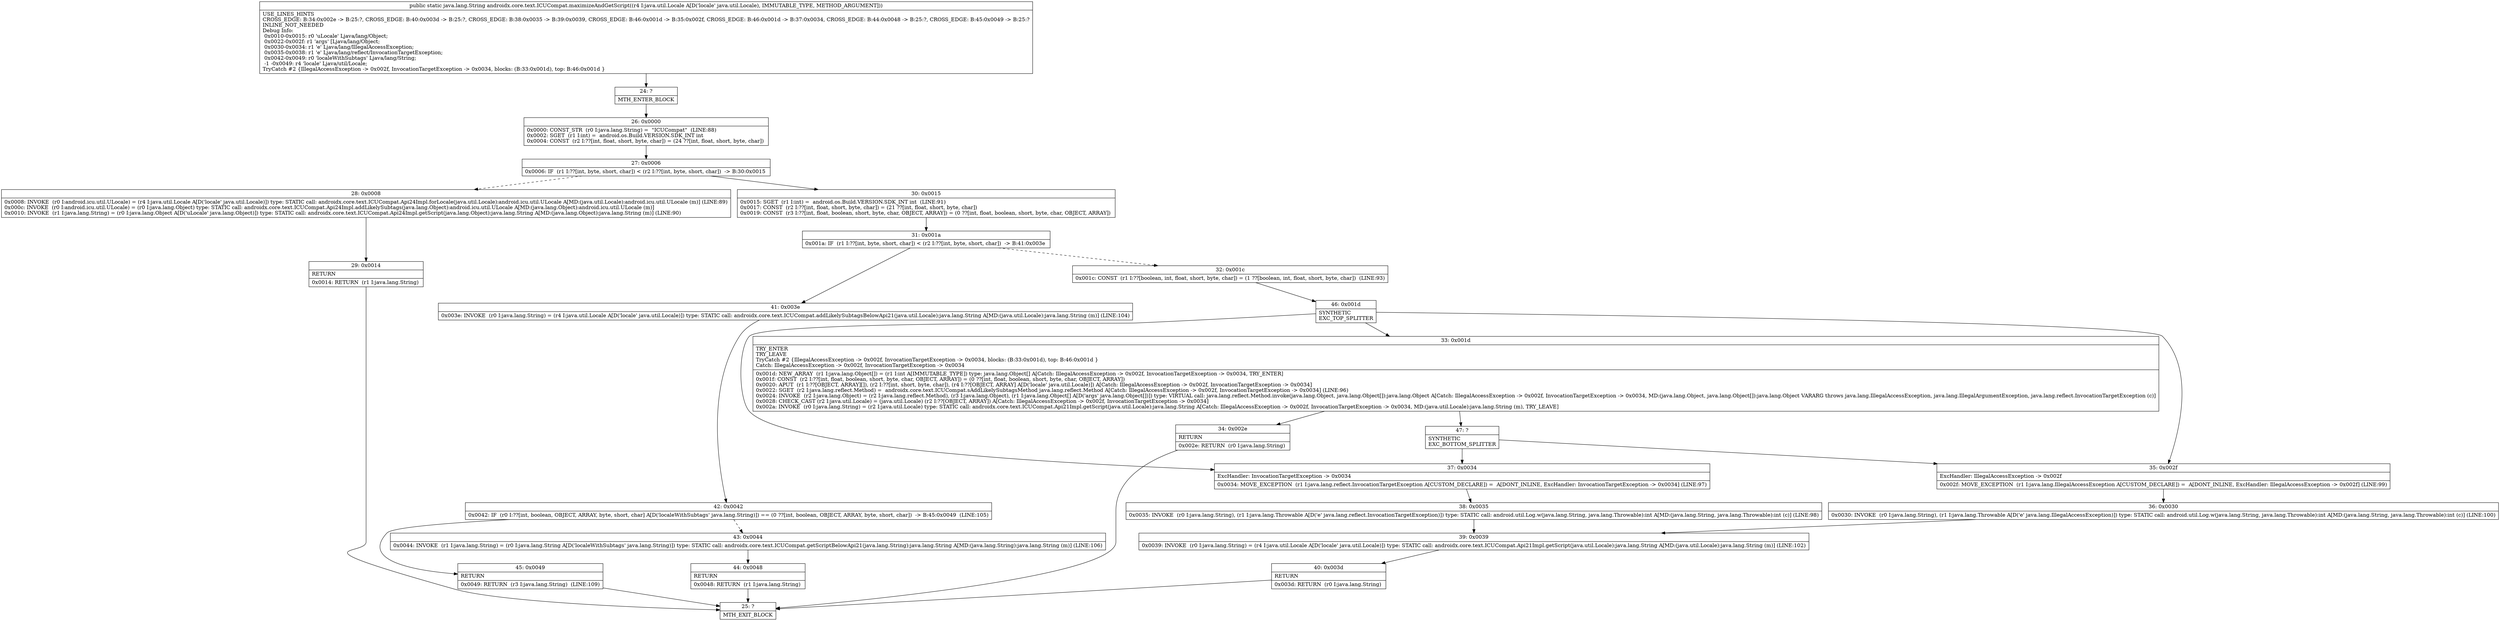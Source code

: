 digraph "CFG forandroidx.core.text.ICUCompat.maximizeAndGetScript(Ljava\/util\/Locale;)Ljava\/lang\/String;" {
Node_24 [shape=record,label="{24\:\ ?|MTH_ENTER_BLOCK\l}"];
Node_26 [shape=record,label="{26\:\ 0x0000|0x0000: CONST_STR  (r0 I:java.lang.String) =  \"ICUCompat\"  (LINE:88)\l0x0002: SGET  (r1 I:int) =  android.os.Build.VERSION.SDK_INT int \l0x0004: CONST  (r2 I:??[int, float, short, byte, char]) = (24 ??[int, float, short, byte, char]) \l}"];
Node_27 [shape=record,label="{27\:\ 0x0006|0x0006: IF  (r1 I:??[int, byte, short, char]) \< (r2 I:??[int, byte, short, char])  \-\> B:30:0x0015 \l}"];
Node_28 [shape=record,label="{28\:\ 0x0008|0x0008: INVOKE  (r0 I:android.icu.util.ULocale) = (r4 I:java.util.Locale A[D('locale' java.util.Locale)]) type: STATIC call: androidx.core.text.ICUCompat.Api24Impl.forLocale(java.util.Locale):android.icu.util.ULocale A[MD:(java.util.Locale):android.icu.util.ULocale (m)] (LINE:89)\l0x000c: INVOKE  (r0 I:android.icu.util.ULocale) = (r0 I:java.lang.Object) type: STATIC call: androidx.core.text.ICUCompat.Api24Impl.addLikelySubtags(java.lang.Object):android.icu.util.ULocale A[MD:(java.lang.Object):android.icu.util.ULocale (m)]\l0x0010: INVOKE  (r1 I:java.lang.String) = (r0 I:java.lang.Object A[D('uLocale' java.lang.Object)]) type: STATIC call: androidx.core.text.ICUCompat.Api24Impl.getScript(java.lang.Object):java.lang.String A[MD:(java.lang.Object):java.lang.String (m)] (LINE:90)\l}"];
Node_29 [shape=record,label="{29\:\ 0x0014|RETURN\l|0x0014: RETURN  (r1 I:java.lang.String) \l}"];
Node_25 [shape=record,label="{25\:\ ?|MTH_EXIT_BLOCK\l}"];
Node_30 [shape=record,label="{30\:\ 0x0015|0x0015: SGET  (r1 I:int) =  android.os.Build.VERSION.SDK_INT int  (LINE:91)\l0x0017: CONST  (r2 I:??[int, float, short, byte, char]) = (21 ??[int, float, short, byte, char]) \l0x0019: CONST  (r3 I:??[int, float, boolean, short, byte, char, OBJECT, ARRAY]) = (0 ??[int, float, boolean, short, byte, char, OBJECT, ARRAY]) \l}"];
Node_31 [shape=record,label="{31\:\ 0x001a|0x001a: IF  (r1 I:??[int, byte, short, char]) \< (r2 I:??[int, byte, short, char])  \-\> B:41:0x003e \l}"];
Node_32 [shape=record,label="{32\:\ 0x001c|0x001c: CONST  (r1 I:??[boolean, int, float, short, byte, char]) = (1 ??[boolean, int, float, short, byte, char])  (LINE:93)\l}"];
Node_46 [shape=record,label="{46\:\ 0x001d|SYNTHETIC\lEXC_TOP_SPLITTER\l}"];
Node_33 [shape=record,label="{33\:\ 0x001d|TRY_ENTER\lTRY_LEAVE\lTryCatch #2 \{IllegalAccessException \-\> 0x002f, InvocationTargetException \-\> 0x0034, blocks: (B:33:0x001d), top: B:46:0x001d \}\lCatch: IllegalAccessException \-\> 0x002f, InvocationTargetException \-\> 0x0034\l|0x001d: NEW_ARRAY  (r1 I:java.lang.Object[]) = (r1 I:int A[IMMUTABLE_TYPE]) type: java.lang.Object[] A[Catch: IllegalAccessException \-\> 0x002f, InvocationTargetException \-\> 0x0034, TRY_ENTER]\l0x001f: CONST  (r2 I:??[int, float, boolean, short, byte, char, OBJECT, ARRAY]) = (0 ??[int, float, boolean, short, byte, char, OBJECT, ARRAY]) \l0x0020: APUT  (r1 I:??[OBJECT, ARRAY][]), (r2 I:??[int, short, byte, char]), (r4 I:??[OBJECT, ARRAY] A[D('locale' java.util.Locale)]) A[Catch: IllegalAccessException \-\> 0x002f, InvocationTargetException \-\> 0x0034]\l0x0022: SGET  (r2 I:java.lang.reflect.Method) =  androidx.core.text.ICUCompat.sAddLikelySubtagsMethod java.lang.reflect.Method A[Catch: IllegalAccessException \-\> 0x002f, InvocationTargetException \-\> 0x0034] (LINE:96)\l0x0024: INVOKE  (r2 I:java.lang.Object) = (r2 I:java.lang.reflect.Method), (r3 I:java.lang.Object), (r1 I:java.lang.Object[] A[D('args' java.lang.Object[])]) type: VIRTUAL call: java.lang.reflect.Method.invoke(java.lang.Object, java.lang.Object[]):java.lang.Object A[Catch: IllegalAccessException \-\> 0x002f, InvocationTargetException \-\> 0x0034, MD:(java.lang.Object, java.lang.Object[]):java.lang.Object VARARG throws java.lang.IllegalAccessException, java.lang.IllegalArgumentException, java.lang.reflect.InvocationTargetException (c)]\l0x0028: CHECK_CAST (r2 I:java.util.Locale) = (java.util.Locale) (r2 I:??[OBJECT, ARRAY]) A[Catch: IllegalAccessException \-\> 0x002f, InvocationTargetException \-\> 0x0034]\l0x002a: INVOKE  (r0 I:java.lang.String) = (r2 I:java.util.Locale) type: STATIC call: androidx.core.text.ICUCompat.Api21Impl.getScript(java.util.Locale):java.lang.String A[Catch: IllegalAccessException \-\> 0x002f, InvocationTargetException \-\> 0x0034, MD:(java.util.Locale):java.lang.String (m), TRY_LEAVE]\l}"];
Node_34 [shape=record,label="{34\:\ 0x002e|RETURN\l|0x002e: RETURN  (r0 I:java.lang.String) \l}"];
Node_47 [shape=record,label="{47\:\ ?|SYNTHETIC\lEXC_BOTTOM_SPLITTER\l}"];
Node_35 [shape=record,label="{35\:\ 0x002f|ExcHandler: IllegalAccessException \-\> 0x002f\l|0x002f: MOVE_EXCEPTION  (r1 I:java.lang.IllegalAccessException A[CUSTOM_DECLARE]) =  A[DONT_INLINE, ExcHandler: IllegalAccessException \-\> 0x002f] (LINE:99)\l}"];
Node_36 [shape=record,label="{36\:\ 0x0030|0x0030: INVOKE  (r0 I:java.lang.String), (r1 I:java.lang.Throwable A[D('e' java.lang.IllegalAccessException)]) type: STATIC call: android.util.Log.w(java.lang.String, java.lang.Throwable):int A[MD:(java.lang.String, java.lang.Throwable):int (c)] (LINE:100)\l}"];
Node_39 [shape=record,label="{39\:\ 0x0039|0x0039: INVOKE  (r0 I:java.lang.String) = (r4 I:java.util.Locale A[D('locale' java.util.Locale)]) type: STATIC call: androidx.core.text.ICUCompat.Api21Impl.getScript(java.util.Locale):java.lang.String A[MD:(java.util.Locale):java.lang.String (m)] (LINE:102)\l}"];
Node_40 [shape=record,label="{40\:\ 0x003d|RETURN\l|0x003d: RETURN  (r0 I:java.lang.String) \l}"];
Node_37 [shape=record,label="{37\:\ 0x0034|ExcHandler: InvocationTargetException \-\> 0x0034\l|0x0034: MOVE_EXCEPTION  (r1 I:java.lang.reflect.InvocationTargetException A[CUSTOM_DECLARE]) =  A[DONT_INLINE, ExcHandler: InvocationTargetException \-\> 0x0034] (LINE:97)\l}"];
Node_38 [shape=record,label="{38\:\ 0x0035|0x0035: INVOKE  (r0 I:java.lang.String), (r1 I:java.lang.Throwable A[D('e' java.lang.reflect.InvocationTargetException)]) type: STATIC call: android.util.Log.w(java.lang.String, java.lang.Throwable):int A[MD:(java.lang.String, java.lang.Throwable):int (c)] (LINE:98)\l}"];
Node_41 [shape=record,label="{41\:\ 0x003e|0x003e: INVOKE  (r0 I:java.lang.String) = (r4 I:java.util.Locale A[D('locale' java.util.Locale)]) type: STATIC call: androidx.core.text.ICUCompat.addLikelySubtagsBelowApi21(java.util.Locale):java.lang.String A[MD:(java.util.Locale):java.lang.String (m)] (LINE:104)\l}"];
Node_42 [shape=record,label="{42\:\ 0x0042|0x0042: IF  (r0 I:??[int, boolean, OBJECT, ARRAY, byte, short, char] A[D('localeWithSubtags' java.lang.String)]) == (0 ??[int, boolean, OBJECT, ARRAY, byte, short, char])  \-\> B:45:0x0049  (LINE:105)\l}"];
Node_43 [shape=record,label="{43\:\ 0x0044|0x0044: INVOKE  (r1 I:java.lang.String) = (r0 I:java.lang.String A[D('localeWithSubtags' java.lang.String)]) type: STATIC call: androidx.core.text.ICUCompat.getScriptBelowApi21(java.lang.String):java.lang.String A[MD:(java.lang.String):java.lang.String (m)] (LINE:106)\l}"];
Node_44 [shape=record,label="{44\:\ 0x0048|RETURN\l|0x0048: RETURN  (r1 I:java.lang.String) \l}"];
Node_45 [shape=record,label="{45\:\ 0x0049|RETURN\l|0x0049: RETURN  (r3 I:java.lang.String)  (LINE:109)\l}"];
MethodNode[shape=record,label="{public static java.lang.String androidx.core.text.ICUCompat.maximizeAndGetScript((r4 I:java.util.Locale A[D('locale' java.util.Locale), IMMUTABLE_TYPE, METHOD_ARGUMENT]))  | USE_LINES_HINTS\lCROSS_EDGE: B:34:0x002e \-\> B:25:?, CROSS_EDGE: B:40:0x003d \-\> B:25:?, CROSS_EDGE: B:38:0x0035 \-\> B:39:0x0039, CROSS_EDGE: B:46:0x001d \-\> B:35:0x002f, CROSS_EDGE: B:46:0x001d \-\> B:37:0x0034, CROSS_EDGE: B:44:0x0048 \-\> B:25:?, CROSS_EDGE: B:45:0x0049 \-\> B:25:?\lINLINE_NOT_NEEDED\lDebug Info:\l  0x0010\-0x0015: r0 'uLocale' Ljava\/lang\/Object;\l  0x0022\-0x002f: r1 'args' [Ljava\/lang\/Object;\l  0x0030\-0x0034: r1 'e' Ljava\/lang\/IllegalAccessException;\l  0x0035\-0x0038: r1 'e' Ljava\/lang\/reflect\/InvocationTargetException;\l  0x0042\-0x0049: r0 'localeWithSubtags' Ljava\/lang\/String;\l  \-1 \-0x0049: r4 'locale' Ljava\/util\/Locale;\lTryCatch #2 \{IllegalAccessException \-\> 0x002f, InvocationTargetException \-\> 0x0034, blocks: (B:33:0x001d), top: B:46:0x001d \}\l}"];
MethodNode -> Node_24;Node_24 -> Node_26;
Node_26 -> Node_27;
Node_27 -> Node_28[style=dashed];
Node_27 -> Node_30;
Node_28 -> Node_29;
Node_29 -> Node_25;
Node_30 -> Node_31;
Node_31 -> Node_32[style=dashed];
Node_31 -> Node_41;
Node_32 -> Node_46;
Node_46 -> Node_33;
Node_46 -> Node_35;
Node_46 -> Node_37;
Node_33 -> Node_34;
Node_33 -> Node_47;
Node_34 -> Node_25;
Node_47 -> Node_35;
Node_47 -> Node_37;
Node_35 -> Node_36;
Node_36 -> Node_39;
Node_39 -> Node_40;
Node_40 -> Node_25;
Node_37 -> Node_38;
Node_38 -> Node_39;
Node_41 -> Node_42;
Node_42 -> Node_43[style=dashed];
Node_42 -> Node_45;
Node_43 -> Node_44;
Node_44 -> Node_25;
Node_45 -> Node_25;
}

